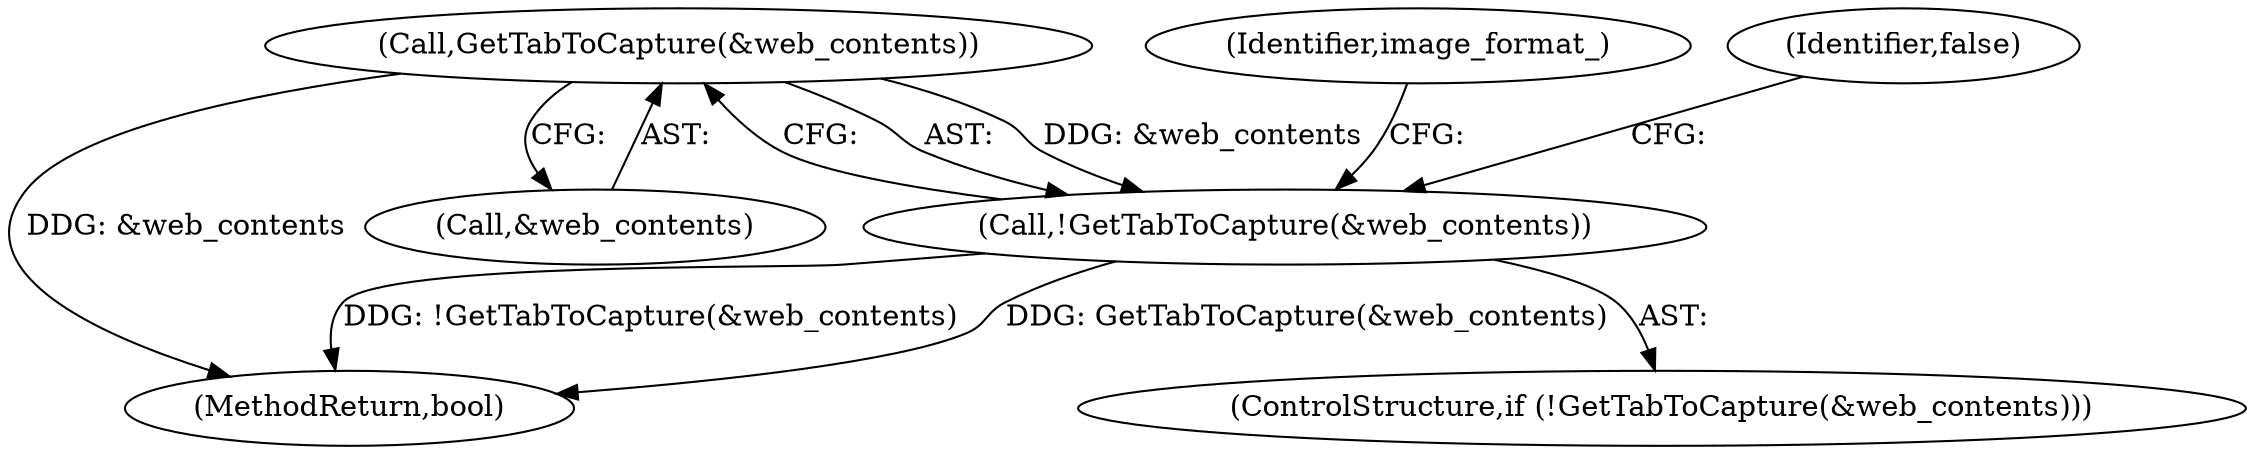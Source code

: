 digraph "0_Chrome_016da29386308754274675e65fdb73cf9d59dc2d@pointer" {
"1000123" [label="(Call,GetTabToCapture(&web_contents))"];
"1000122" [label="(Call,!GetTabToCapture(&web_contents))"];
"1000224" [label="(MethodReturn,bool)"];
"1000121" [label="(ControlStructure,if (!GetTabToCapture(&web_contents)))"];
"1000123" [label="(Call,GetTabToCapture(&web_contents))"];
"1000124" [label="(Call,&web_contents)"];
"1000122" [label="(Call,!GetTabToCapture(&web_contents))"];
"1000129" [label="(Identifier,image_format_)"];
"1000127" [label="(Identifier,false)"];
"1000123" -> "1000122"  [label="AST: "];
"1000123" -> "1000124"  [label="CFG: "];
"1000124" -> "1000123"  [label="AST: "];
"1000122" -> "1000123"  [label="CFG: "];
"1000123" -> "1000224"  [label="DDG: &web_contents"];
"1000123" -> "1000122"  [label="DDG: &web_contents"];
"1000122" -> "1000121"  [label="AST: "];
"1000127" -> "1000122"  [label="CFG: "];
"1000129" -> "1000122"  [label="CFG: "];
"1000122" -> "1000224"  [label="DDG: GetTabToCapture(&web_contents)"];
"1000122" -> "1000224"  [label="DDG: !GetTabToCapture(&web_contents)"];
}
